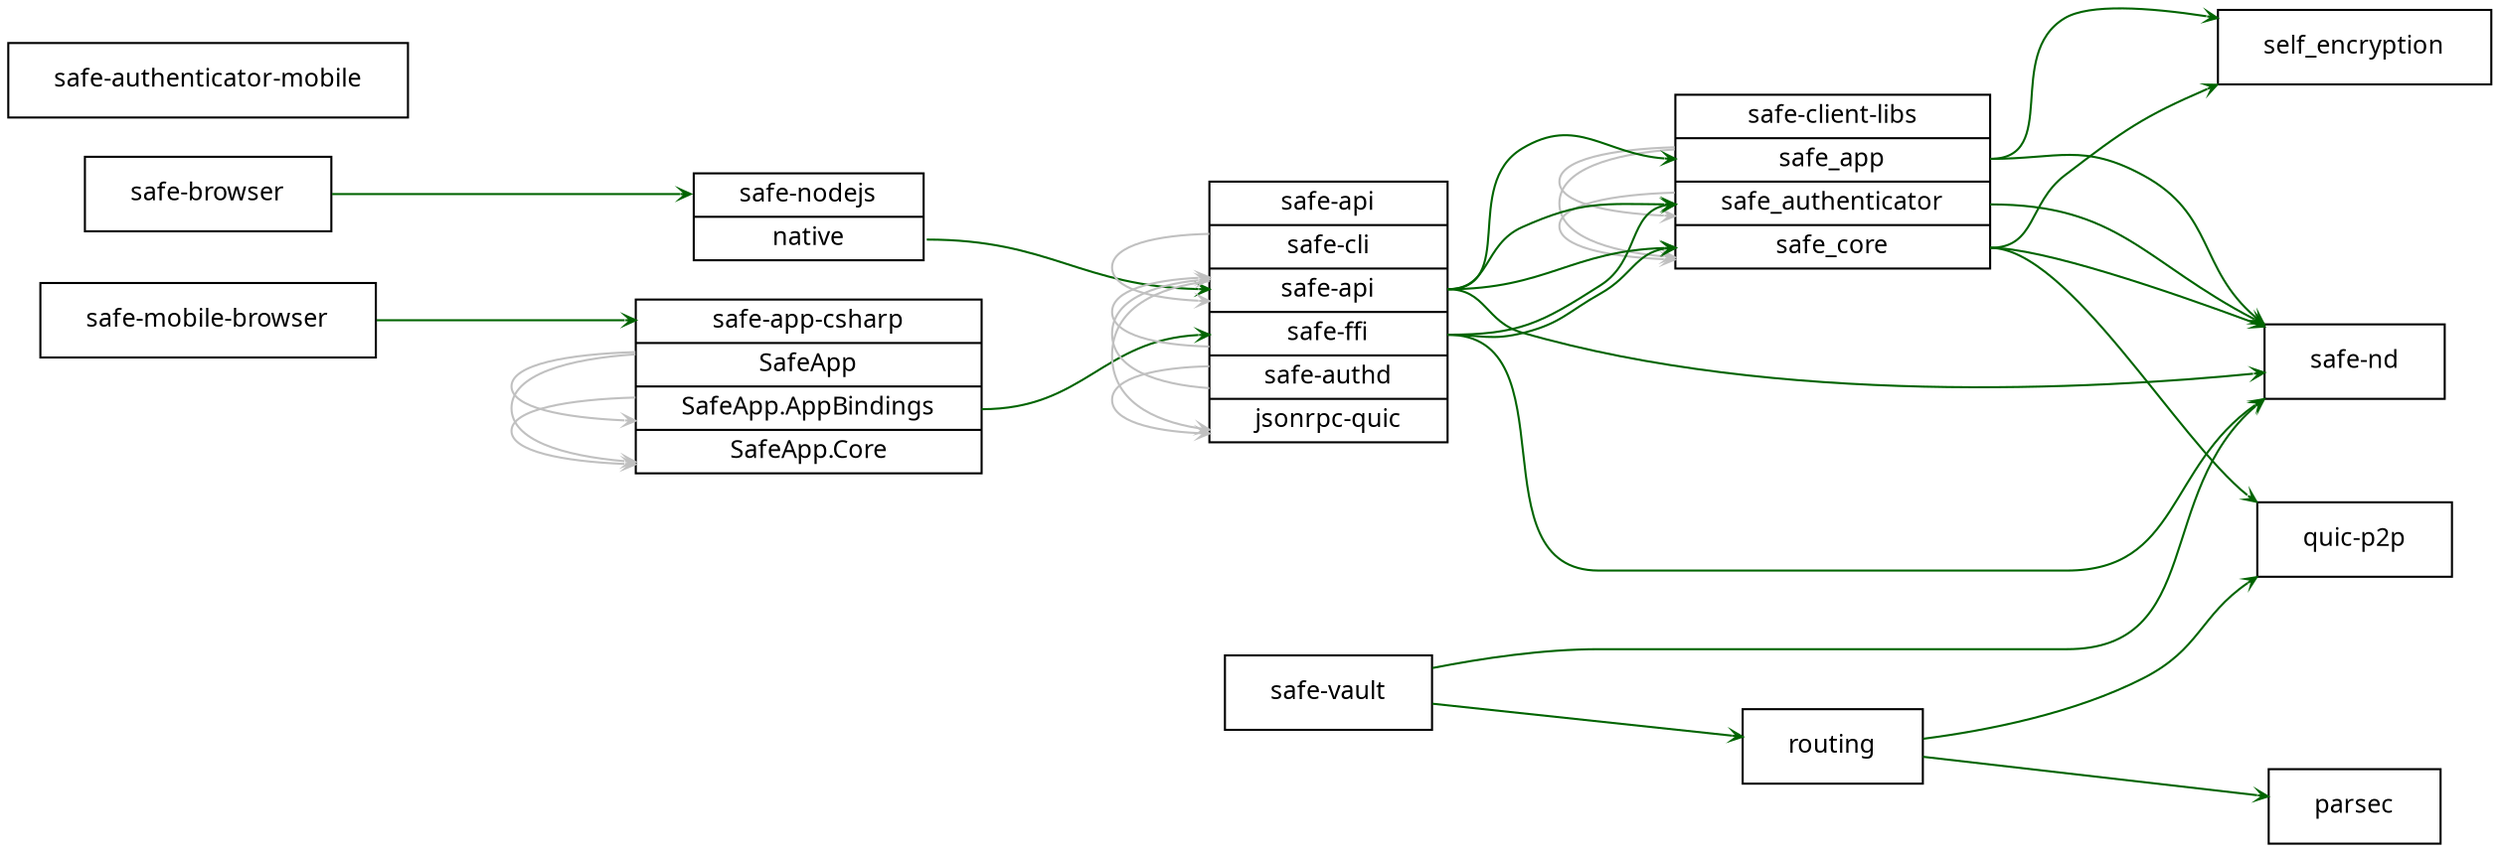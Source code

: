 digraph g {
  stylesheet = "./db.css"
  graph[
    rankdir = "LR"
    splines = "spline"
  ];
  node[
    fontsize = "12"
    margin = "0.3,0.06"
    fontname = "verdana"
    shape = "record"
  ];
  edge[
    minlen=3
    color="DarkGreen"
    arrowhead="vee"
    arrowsize=0.5
  ];

"safe-mobile-browser" [
  label = "<K_safe-mobile-browser> \N"
]

"parsec" [
  label = "<K_parsec> \N"
]

"routing" [
  label = "<K_routing> \N"
]

"safe-client-libs" [
  label = "<K_safe-client-libs> \N|<K_safe_app> safe_app|<K_safe_authenticator> safe_authenticator|<K_safe_core> safe_core"
]

"safe-vault" [
  label = "<K_safe-vault> \N"
]

"safe-nd" [
  label = "<K_safe-nd> \N"
]

"quic-p2p" [
  label = "<K_quic-p2p> \N"
]

"safe-nodejs" [
  label = "<K_safe-nodejs> \N|<K_native> native"
]

"safe-app-csharp" [
  label = "<K_safe-app-csharp> \N|<K_SafeApp> SafeApp|<K_SafeApp.AppBindings> SafeApp.AppBindings|<K_SafeApp.Core> SafeApp.Core"
]

"self_encryption" [
  label = "<K_self_encryption> \N"
]

"safe-authenticator-mobile" [
  label = "<K_safe-authenticator-mobile> \N"
]

"safe-api" [
  label = "\N|<K_safe-cli> safe-cli|<K_safe-api> safe-api|<K_safe-ffi> safe-ffi|<K_safe-authd> safe-authd|<K_jsonrpc-quic> jsonrpc-quic"
]

"safe-browser" [
  label = "<K_safe-browser> \N"
]

"safe-app-csharp":"K_SafeApp.AppBindings" -> "safe-app-csharp":"K_SafeApp.Core"	[color="grey"]
"safe-app-csharp":"K_SafeApp.AppBindings" -> "safe-api":"K_safe-ffi"
"safe-mobile-browser":"K_safe-mobile-browser" -> "safe-app-csharp":"K_safe-app-csharp"
"safe-client-libs":"K_safe_app" -> "safe-nd":"K_safe-nd"
"safe-client-libs":"K_safe_app" -> "safe-client-libs":"K_safe_authenticator"	[color="grey"]
"safe-client-libs":"K_safe_app" -> "safe-client-libs":"K_safe_core"	[color="grey"]
"safe-client-libs":"K_safe_app" -> "self_encryption":"K_self_encryption"
"safe-client-libs":"K_safe_core" -> "quic-p2p":"K_quic-p2p"
"safe-client-libs":"K_safe_core" -> "safe-nd":"K_safe-nd"
"safe-client-libs":"K_safe_core" -> "self_encryption":"K_self_encryption"
"routing":"K_routing" -> "parsec":"K_parsec"
"routing":"K_routing" -> "quic-p2p":"K_quic-p2p"
"safe-api":"K_safe-authd" -> "safe-api":"K_jsonrpc-quic"	[color="grey"]
"safe-api":"K_safe-authd" -> "safe-api":"K_safe-api"	[color="grey"]
"safe-app-csharp":"K_SafeApp" -> "safe-app-csharp":"K_SafeApp.AppBindings"	[color="grey"]
"safe-app-csharp":"K_SafeApp" -> "safe-app-csharp":"K_SafeApp.Core"	[color="grey"]
"safe-vault":"K_safe-vault" -> "routing":"K_routing"
"safe-vault":"K_safe-vault" -> "safe-nd":"K_safe-nd"
"safe-api":"K_safe-ffi" -> "safe-api":"K_safe-api"	[color="grey"]
"safe-api":"K_safe-ffi" -> "safe-nd":"K_safe-nd"
"safe-api":"K_safe-ffi" -> "safe-client-libs":"K_safe_authenticator"
"safe-api":"K_safe-ffi" -> "safe-client-libs":"K_safe_core"
"safe-nodejs":"K_native" -> "safe-api":"K_safe-api"
"safe-client-libs":"K_safe_authenticator" -> "safe-nd":"K_safe-nd"
"safe-client-libs":"K_safe_authenticator" -> "safe-client-libs":"K_safe_core"	[color="grey"]
"safe-api":"K_safe-cli" -> "safe-api":"K_safe-api"	[color="grey"]
"safe-api":"K_safe-api" -> "safe-api":"K_jsonrpc-quic"	[color="grey"]
"safe-api":"K_safe-api" -> "safe-nd":"K_safe-nd"
"safe-api":"K_safe-api" -> "safe-client-libs":"K_safe_app"
"safe-api":"K_safe-api" -> "safe-client-libs":"K_safe_authenticator"
"safe-api":"K_safe-api" -> "safe-client-libs":"K_safe_core"
"safe-browser":"K_safe-browser" -> "safe-nodejs":"K_safe-nodejs"
}
